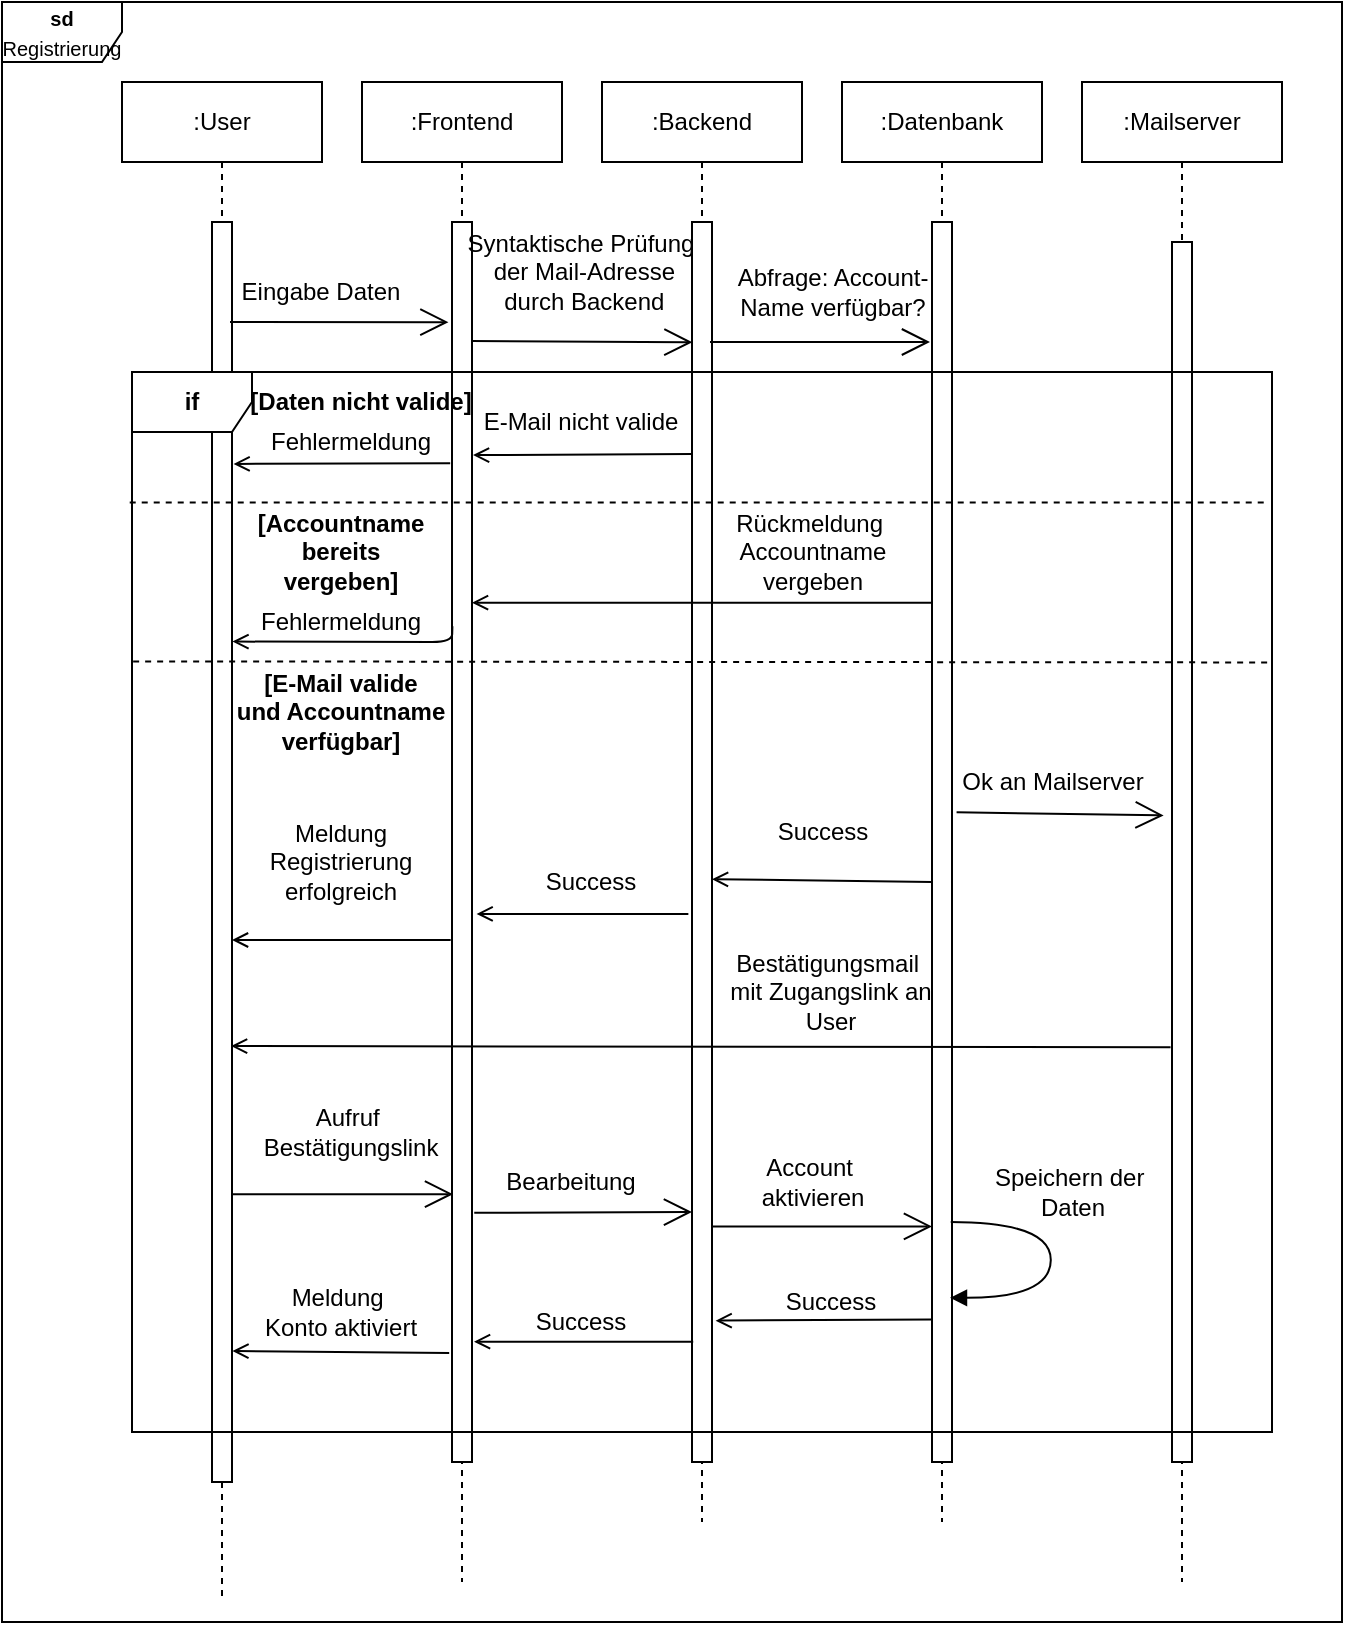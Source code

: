 <mxfile version="13.0.1" type="github"><diagram id="-3CYewLbxxC5UYUn9yij" name="Page-1"><mxGraphModel dx="746" dy="471" grid="1" gridSize="10" guides="1" tooltips="1" connect="1" arrows="1" fold="1" page="1" pageScale="1" pageWidth="827" pageHeight="1169" math="0" shadow="0"><root><mxCell id="0"/><mxCell id="1" parent="0"/><mxCell id="fmcX9gUHciAQbALgN0RA-1" value=":Frontend" style="shape=umlLifeline;perimeter=lifelinePerimeter;whiteSpace=wrap;html=1;container=1;collapsible=0;recursiveResize=0;outlineConnect=0;" vertex="1" parent="1"><mxGeometry x="360" y="50" width="100" height="750" as="geometry"/></mxCell><mxCell id="fmcX9gUHciAQbALgN0RA-10" value="" style="html=1;points=[];perimeter=orthogonalPerimeter;" vertex="1" parent="fmcX9gUHciAQbALgN0RA-1"><mxGeometry x="45" y="70" width="10" height="620" as="geometry"/></mxCell><mxCell id="fmcX9gUHciAQbALgN0RA-2" value=":User" style="shape=umlLifeline;perimeter=lifelinePerimeter;whiteSpace=wrap;html=1;container=1;collapsible=0;recursiveResize=0;outlineConnect=0;" vertex="1" parent="1"><mxGeometry x="240" y="50" width="100" height="760" as="geometry"/></mxCell><mxCell id="fmcX9gUHciAQbALgN0RA-7" value="" style="html=1;points=[];perimeter=orthogonalPerimeter;" vertex="1" parent="fmcX9gUHciAQbALgN0RA-2"><mxGeometry x="45" y="70" width="10" height="630" as="geometry"/></mxCell><mxCell id="fmcX9gUHciAQbALgN0RA-3" value=":Backend" style="shape=umlLifeline;perimeter=lifelinePerimeter;whiteSpace=wrap;html=1;container=1;collapsible=0;recursiveResize=0;outlineConnect=0;" vertex="1" parent="1"><mxGeometry x="480" y="50" width="100" height="720" as="geometry"/></mxCell><mxCell id="fmcX9gUHciAQbALgN0RA-11" value="" style="html=1;points=[];perimeter=orthogonalPerimeter;" vertex="1" parent="fmcX9gUHciAQbALgN0RA-3"><mxGeometry x="45" y="70" width="10" height="620" as="geometry"/></mxCell><mxCell id="fmcX9gUHciAQbALgN0RA-4" value=":Datenbank" style="shape=umlLifeline;perimeter=lifelinePerimeter;whiteSpace=wrap;html=1;container=1;collapsible=0;recursiveResize=0;outlineConnect=0;" vertex="1" parent="1"><mxGeometry x="600" y="50" width="100" height="720" as="geometry"/></mxCell><mxCell id="fmcX9gUHciAQbALgN0RA-12" value="" style="html=1;points=[];perimeter=orthogonalPerimeter;" vertex="1" parent="fmcX9gUHciAQbALgN0RA-4"><mxGeometry x="45" y="70" width="10" height="620" as="geometry"/></mxCell><mxCell id="fmcX9gUHciAQbALgN0RA-5" value=":Mailserver" style="shape=umlLifeline;perimeter=lifelinePerimeter;whiteSpace=wrap;html=1;container=1;collapsible=0;recursiveResize=0;outlineConnect=0;" vertex="1" parent="1"><mxGeometry x="720" y="50" width="100" height="750" as="geometry"/></mxCell><mxCell id="fmcX9gUHciAQbALgN0RA-13" value="" style="html=1;points=[];perimeter=orthogonalPerimeter;" vertex="1" parent="fmcX9gUHciAQbALgN0RA-5"><mxGeometry x="45" y="80" width="10" height="610" as="geometry"/></mxCell><mxCell id="fmcX9gUHciAQbALgN0RA-8" value="" style="endArrow=open;endFill=1;endSize=12;html=1;entryX=-0.006;entryY=1.002;entryDx=0;entryDy=0;entryPerimeter=0;" edge="1" parent="1" target="fmcX9gUHciAQbALgN0RA-14"><mxGeometry width="160" relative="1" as="geometry"><mxPoint x="294" y="170" as="sourcePoint"/><mxPoint x="400" y="170" as="targetPoint"/></mxGeometry></mxCell><mxCell id="fmcX9gUHciAQbALgN0RA-14" value="Syntaktische Prüfung&lt;br&gt;&amp;nbsp;der&amp;nbsp;Mail-Adresse&lt;br&gt;&amp;nbsp;durch Backend" style="text;html=1;align=center;verticalAlign=middle;resizable=0;points=[];autosize=1;" vertex="1" parent="1"><mxGeometry x="404" y="120" width="130" height="50" as="geometry"/></mxCell><mxCell id="fmcX9gUHciAQbALgN0RA-15" value="" style="endArrow=open;endFill=1;endSize=12;html=1;entryX=0.022;entryY=0.097;entryDx=0;entryDy=0;entryPerimeter=0;exitX=0.967;exitY=0.096;exitDx=0;exitDy=0;exitPerimeter=0;" edge="1" parent="1" source="fmcX9gUHciAQbALgN0RA-10" target="fmcX9gUHciAQbALgN0RA-11"><mxGeometry width="160" relative="1" as="geometry"><mxPoint x="420" y="180" as="sourcePoint"/><mxPoint x="520" y="174" as="targetPoint"/></mxGeometry></mxCell><mxCell id="fmcX9gUHciAQbALgN0RA-16" value="" style="endArrow=open;endFill=1;endSize=12;html=1;" edge="1" parent="1"><mxGeometry width="160" relative="1" as="geometry"><mxPoint x="534" y="180" as="sourcePoint"/><mxPoint x="644" y="180" as="targetPoint"/></mxGeometry></mxCell><mxCell id="fmcX9gUHciAQbALgN0RA-17" value="Abfrage: Account-&lt;br&gt;Name verfügbar?" style="text;html=1;align=center;verticalAlign=middle;resizable=0;points=[];autosize=1;" vertex="1" parent="1"><mxGeometry x="540" y="140" width="110" height="30" as="geometry"/></mxCell><mxCell id="fmcX9gUHciAQbALgN0RA-19" value="[Daten nicht valide]" style="text;html=1;align=center;verticalAlign=middle;resizable=0;points=[];autosize=1;fontStyle=1" vertex="1" parent="1"><mxGeometry x="294" y="200" width="130" height="20" as="geometry"/></mxCell><mxCell id="fmcX9gUHciAQbALgN0RA-22" value="" style="endArrow=none;endFill=0;endSize=12;html=1;startArrow=open;startFill=0;entryX=-0.033;entryY=0.187;entryDx=0;entryDy=0;entryPerimeter=0;exitX=1.05;exitY=0.188;exitDx=0;exitDy=0;exitPerimeter=0;" edge="1" parent="1" source="fmcX9gUHciAQbALgN0RA-10" target="fmcX9gUHciAQbALgN0RA-11"><mxGeometry width="160" relative="1" as="geometry"><mxPoint x="419" y="240" as="sourcePoint"/><mxPoint x="519" y="240" as="targetPoint"/></mxGeometry></mxCell><mxCell id="fmcX9gUHciAQbALgN0RA-23" value="E-Mail nicht valide" style="text;html=1;align=center;verticalAlign=middle;resizable=0;points=[];autosize=1;" vertex="1" parent="1"><mxGeometry x="414" y="210" width="110" height="20" as="geometry"/></mxCell><mxCell id="fmcX9gUHciAQbALgN0RA-24" value="" style="endArrow=none;endFill=0;endSize=12;html=1;startArrow=open;startFill=0;entryX=1.001;entryY=1.033;entryDx=0;entryDy=0;entryPerimeter=0;exitX=1.078;exitY=0.192;exitDx=0;exitDy=0;exitPerimeter=0;" edge="1" parent="1" source="fmcX9gUHciAQbALgN0RA-7" target="fmcX9gUHciAQbALgN0RA-25"><mxGeometry width="160" relative="1" as="geometry"><mxPoint x="300" y="250" as="sourcePoint"/><mxPoint x="400" y="250" as="targetPoint"/></mxGeometry></mxCell><mxCell id="fmcX9gUHciAQbALgN0RA-25" value="Fehlermeldung" style="text;html=1;align=center;verticalAlign=middle;resizable=0;points=[];autosize=1;" vertex="1" parent="1"><mxGeometry x="304" y="220" width="100" height="20" as="geometry"/></mxCell><mxCell id="fmcX9gUHciAQbALgN0RA-26" value="[Accountname&lt;br&gt;bereits &lt;br&gt;vergeben]" style="text;html=1;align=center;verticalAlign=middle;resizable=0;points=[];autosize=1;fontStyle=1" vertex="1" parent="1"><mxGeometry x="299" y="260" width="100" height="50" as="geometry"/></mxCell><mxCell id="fmcX9gUHciAQbALgN0RA-28" value="" style="endArrow=none;endFill=0;endSize=12;html=1;startArrow=open;startFill=0;entryX=-0.006;entryY=0.307;entryDx=0;entryDy=0;entryPerimeter=0;" edge="1" parent="1" source="fmcX9gUHciAQbALgN0RA-10" target="fmcX9gUHciAQbALgN0RA-12"><mxGeometry width="160" relative="1" as="geometry"><mxPoint x="540" y="340" as="sourcePoint"/><mxPoint x="640" y="340" as="targetPoint"/></mxGeometry></mxCell><mxCell id="fmcX9gUHciAQbALgN0RA-29" value="Rückmeldung&amp;nbsp;&lt;br&gt;Accountname&lt;br&gt;vergeben" style="text;html=1;align=center;verticalAlign=middle;resizable=0;points=[];autosize=1;" vertex="1" parent="1"><mxGeometry x="540" y="260" width="90" height="50" as="geometry"/></mxCell><mxCell id="fmcX9gUHciAQbALgN0RA-30" value="" style="endArrow=none;endFill=0;endSize=12;html=1;startArrow=open;startFill=0;entryX=0.02;entryY=0.326;entryDx=0;entryDy=0;entryPerimeter=0;exitX=1.022;exitY=0.333;exitDx=0;exitDy=0;exitPerimeter=0;" edge="1" parent="1" source="fmcX9gUHciAQbALgN0RA-7" target="fmcX9gUHciAQbALgN0RA-10"><mxGeometry width="160" relative="1" as="geometry"><mxPoint x="295" y="349" as="sourcePoint"/><mxPoint x="400" y="350" as="targetPoint"/><Array as="points"><mxPoint x="405" y="330"/></Array></mxGeometry></mxCell><mxCell id="fmcX9gUHciAQbALgN0RA-31" value="Fehlermeldung" style="text;html=1;align=center;verticalAlign=middle;resizable=0;points=[];autosize=1;" vertex="1" parent="1"><mxGeometry x="299" y="310" width="100" height="20" as="geometry"/></mxCell><mxCell id="fmcX9gUHciAQbALgN0RA-32" value="[E-Mail valide &lt;br&gt;und Accountname&lt;br&gt;verfügbar]" style="text;html=1;align=center;verticalAlign=middle;resizable=0;points=[];autosize=1;fontStyle=1" vertex="1" parent="1"><mxGeometry x="289" y="340" width="120" height="50" as="geometry"/></mxCell><mxCell id="fmcX9gUHciAQbALgN0RA-33" value="" style="endArrow=open;endFill=1;endSize=12;html=1;exitX=1.229;exitY=0.476;exitDx=0;exitDy=0;exitPerimeter=0;entryX=-0.418;entryY=0.47;entryDx=0;entryDy=0;entryPerimeter=0;" edge="1" parent="1" source="fmcX9gUHciAQbALgN0RA-12" target="fmcX9gUHciAQbALgN0RA-13"><mxGeometry width="160" relative="1" as="geometry"><mxPoint x="670" y="490" as="sourcePoint"/><mxPoint x="760" y="490" as="targetPoint"/></mxGeometry></mxCell><mxCell id="fmcX9gUHciAQbALgN0RA-34" value="Ok an Mailserver" style="text;html=1;align=center;verticalAlign=middle;resizable=0;points=[];autosize=1;" vertex="1" parent="1"><mxGeometry x="650" y="390" width="110" height="20" as="geometry"/></mxCell><mxCell id="fmcX9gUHciAQbALgN0RA-36" value="Speichern der&amp;nbsp;&lt;br&gt;Daten" style="text;html=1;align=center;verticalAlign=middle;resizable=0;points=[];autosize=1;" vertex="1" parent="1"><mxGeometry x="670" y="590" width="90" height="30" as="geometry"/></mxCell><mxCell id="fmcX9gUHciAQbALgN0RA-37" value="" style="endArrow=none;endFill=0;endSize=12;html=1;startArrow=open;startFill=0;exitX=1;exitY=0.53;exitDx=0;exitDy=0;exitPerimeter=0;" edge="1" parent="1" source="fmcX9gUHciAQbALgN0RA-11"><mxGeometry width="160" relative="1" as="geometry"><mxPoint x="540" y="500" as="sourcePoint"/><mxPoint x="645" y="450" as="targetPoint"/></mxGeometry></mxCell><mxCell id="fmcX9gUHciAQbALgN0RA-38" value="" style="endArrow=none;endFill=0;endSize=12;html=1;startArrow=open;startFill=0;exitX=1.229;exitY=0.558;exitDx=0;exitDy=0;exitPerimeter=0;entryX=-0.182;entryY=0.558;entryDx=0;entryDy=0;entryPerimeter=0;" edge="1" parent="1" source="fmcX9gUHciAQbALgN0RA-10" target="fmcX9gUHciAQbALgN0RA-11"><mxGeometry width="160" relative="1" as="geometry"><mxPoint x="424" y="510" as="sourcePoint"/><mxPoint x="524" y="510" as="targetPoint"/></mxGeometry></mxCell><mxCell id="fmcX9gUHciAQbALgN0RA-39" value="Success&lt;br&gt;" style="text;html=1;align=center;verticalAlign=middle;resizable=0;points=[];autosize=1;" vertex="1" parent="1"><mxGeometry x="560" y="415" width="60" height="20" as="geometry"/></mxCell><mxCell id="fmcX9gUHciAQbALgN0RA-40" value="Success" style="text;html=1;align=center;verticalAlign=middle;resizable=0;points=[];autosize=1;" vertex="1" parent="1"><mxGeometry x="444" y="440" width="60" height="20" as="geometry"/></mxCell><mxCell id="fmcX9gUHciAQbALgN0RA-41" value="Meldung&lt;br&gt;Registrierung&lt;br&gt;erfolgreich" style="text;html=1;align=center;verticalAlign=middle;resizable=0;points=[];autosize=1;" vertex="1" parent="1"><mxGeometry x="304" y="415" width="90" height="50" as="geometry"/></mxCell><mxCell id="fmcX9gUHciAQbALgN0RA-42" value="Bestätigungsmail&amp;nbsp;&lt;br&gt;mit Zugangslink an&lt;br&gt;User" style="text;html=1;align=center;verticalAlign=middle;resizable=0;points=[];autosize=1;" vertex="1" parent="1"><mxGeometry x="534" y="480" width="120" height="50" as="geometry"/></mxCell><mxCell id="fmcX9gUHciAQbALgN0RA-45" value="Aufruf&amp;nbsp;&lt;br&gt;Bestätigungslink" style="text;html=1;align=center;verticalAlign=middle;resizable=0;points=[];autosize=1;" vertex="1" parent="1"><mxGeometry x="304" y="560" width="100" height="30" as="geometry"/></mxCell><mxCell id="fmcX9gUHciAQbALgN0RA-46" value="Bearbeitung&lt;br&gt;" style="text;html=1;align=center;verticalAlign=middle;resizable=0;points=[];autosize=1;" vertex="1" parent="1"><mxGeometry x="424" y="590" width="80" height="20" as="geometry"/></mxCell><mxCell id="fmcX9gUHciAQbALgN0RA-47" value="Account&amp;nbsp;&lt;br&gt;aktivieren" style="text;html=1;align=center;verticalAlign=middle;resizable=0;points=[];autosize=1;" vertex="1" parent="1"><mxGeometry x="550" y="585" width="70" height="30" as="geometry"/></mxCell><mxCell id="fmcX9gUHciAQbALgN0RA-48" value="Success&lt;br&gt;" style="text;html=1;align=center;verticalAlign=middle;resizable=0;points=[];autosize=1;" vertex="1" parent="1"><mxGeometry x="564" y="650" width="60" height="20" as="geometry"/></mxCell><mxCell id="fmcX9gUHciAQbALgN0RA-49" value="Success" style="text;html=1;align=center;verticalAlign=middle;resizable=0;points=[];autosize=1;" vertex="1" parent="1"><mxGeometry x="439" y="660" width="60" height="20" as="geometry"/></mxCell><mxCell id="fmcX9gUHciAQbALgN0RA-50" value="Meldung&amp;nbsp;&lt;br&gt;Konto aktiviert" style="text;html=1;align=center;verticalAlign=middle;resizable=0;points=[];autosize=1;" vertex="1" parent="1"><mxGeometry x="304" y="650" width="90" height="30" as="geometry"/></mxCell><mxCell id="fmcX9gUHciAQbALgN0RA-52" value="" style="endArrow=none;endFill=0;endSize=12;html=1;startArrow=open;startFill=0;entryX=-0.065;entryY=0.579;entryDx=0;entryDy=0;entryPerimeter=0;" edge="1" parent="1" target="fmcX9gUHciAQbALgN0RA-10"><mxGeometry width="160" relative="1" as="geometry"><mxPoint x="295" y="479" as="sourcePoint"/><mxPoint x="406" y="510.26" as="targetPoint"/></mxGeometry></mxCell><mxCell id="fmcX9gUHciAQbALgN0RA-53" value="" style="endArrow=none;endFill=0;endSize=12;html=1;startArrow=open;startFill=0;entryX=-0.071;entryY=0.66;entryDx=0;entryDy=0;entryPerimeter=0;exitX=0.952;exitY=0.654;exitDx=0;exitDy=0;exitPerimeter=0;" edge="1" parent="1" source="fmcX9gUHciAQbALgN0RA-7" target="fmcX9gUHciAQbALgN0RA-13"><mxGeometry width="160" relative="1" as="geometry"><mxPoint x="550" y="570" as="sourcePoint"/><mxPoint x="710" y="570" as="targetPoint"/></mxGeometry></mxCell><mxCell id="fmcX9gUHciAQbALgN0RA-54" value="" style="endArrow=open;endFill=1;endSize=12;html=1;entryX=0.053;entryY=0.784;entryDx=0;entryDy=0;entryPerimeter=0;" edge="1" parent="1" source="fmcX9gUHciAQbALgN0RA-7" target="fmcX9gUHciAQbALgN0RA-10"><mxGeometry width="160" relative="1" as="geometry"><mxPoint x="294" y="630" as="sourcePoint"/><mxPoint x="400" y="630" as="targetPoint"/></mxGeometry></mxCell><mxCell id="fmcX9gUHciAQbALgN0RA-55" value="" style="endArrow=open;endFill=1;endSize=12;html=1;exitX=1.112;exitY=0.799;exitDx=0;exitDy=0;exitPerimeter=0;" edge="1" parent="1" source="fmcX9gUHciAQbALgN0RA-10"><mxGeometry width="160" relative="1" as="geometry"><mxPoint x="414" y="630" as="sourcePoint"/><mxPoint x="525" y="615" as="targetPoint"/></mxGeometry></mxCell><mxCell id="fmcX9gUHciAQbALgN0RA-56" value="" style="endArrow=open;endFill=1;endSize=12;html=1;exitX=1.032;exitY=0.81;exitDx=0;exitDy=0;exitPerimeter=0;" edge="1" parent="1" source="fmcX9gUHciAQbALgN0RA-11" target="fmcX9gUHciAQbALgN0RA-12"><mxGeometry width="160" relative="1" as="geometry"><mxPoint x="540" y="630" as="sourcePoint"/><mxPoint x="640" y="630" as="targetPoint"/></mxGeometry></mxCell><mxCell id="fmcX9gUHciAQbALgN0RA-57" value="" style="endArrow=none;endFill=0;endSize=12;html=1;startArrow=open;startFill=0;entryX=-0.016;entryY=0.885;entryDx=0;entryDy=0;entryPerimeter=0;exitX=1.18;exitY=0.886;exitDx=0;exitDy=0;exitPerimeter=0;" edge="1" parent="1" source="fmcX9gUHciAQbALgN0RA-11" target="fmcX9gUHciAQbALgN0RA-12"><mxGeometry width="160" relative="1" as="geometry"><mxPoint x="540" y="700" as="sourcePoint"/><mxPoint x="640" y="700" as="targetPoint"/></mxGeometry></mxCell><mxCell id="fmcX9gUHciAQbALgN0RA-58" value="" style="endArrow=none;endFill=0;endSize=12;html=1;startArrow=open;startFill=0;entryX=0.06;entryY=0.903;entryDx=0;entryDy=0;entryPerimeter=0;exitX=1.1;exitY=0.903;exitDx=0;exitDy=0;exitPerimeter=0;" edge="1" parent="1" source="fmcX9gUHciAQbALgN0RA-10" target="fmcX9gUHciAQbALgN0RA-11"><mxGeometry width="160" relative="1" as="geometry"><mxPoint x="420" y="710" as="sourcePoint"/><mxPoint x="520" y="710" as="targetPoint"/></mxGeometry></mxCell><mxCell id="fmcX9gUHciAQbALgN0RA-59" value="" style="endArrow=none;endFill=0;endSize=12;html=1;startArrow=open;startFill=0;entryX=-0.14;entryY=0.912;entryDx=0;entryDy=0;entryPerimeter=0;exitX=1.02;exitY=0.896;exitDx=0;exitDy=0;exitPerimeter=0;" edge="1" parent="1" source="fmcX9gUHciAQbALgN0RA-7" target="fmcX9gUHciAQbALgN0RA-10"><mxGeometry width="160" relative="1" as="geometry"><mxPoint x="309" y="720" as="sourcePoint"/><mxPoint x="399" y="720" as="targetPoint"/></mxGeometry></mxCell><mxCell id="fmcX9gUHciAQbALgN0RA-60" value="" style="endArrow=none;dashed=1;html=1;exitX=-0.002;exitY=0.123;exitDx=0;exitDy=0;exitPerimeter=0;entryX=0.998;entryY=0.123;entryDx=0;entryDy=0;entryPerimeter=0;" edge="1" parent="1" source="fmcX9gUHciAQbALgN0RA-18" target="fmcX9gUHciAQbALgN0RA-18"><mxGeometry width="50" height="50" relative="1" as="geometry"><mxPoint x="450" y="200" as="sourcePoint"/><mxPoint x="500" y="150" as="targetPoint"/></mxGeometry></mxCell><mxCell id="fmcX9gUHciAQbALgN0RA-61" value="" style="endArrow=none;dashed=1;html=1;exitX=0.001;exitY=0.273;exitDx=0;exitDy=0;exitPerimeter=0;entryX=0.999;entryY=0.274;entryDx=0;entryDy=0;entryPerimeter=0;" edge="1" parent="1" source="fmcX9gUHciAQbALgN0RA-18" target="fmcX9gUHciAQbALgN0RA-18"><mxGeometry width="50" height="50" relative="1" as="geometry"><mxPoint x="244.43" y="370" as="sourcePoint"/><mxPoint x="815" y="371.59" as="targetPoint"/></mxGeometry></mxCell><mxCell id="fmcX9gUHciAQbALgN0RA-9" value="Eingabe Daten" style="text;html=1;align=center;verticalAlign=middle;resizable=0;points=[];autosize=1;" vertex="1" parent="1"><mxGeometry x="294" y="145" width="90" height="20" as="geometry"/></mxCell><mxCell id="fmcX9gUHciAQbALgN0RA-64" value="" style="html=1;verticalAlign=bottom;endArrow=block;labelBackgroundColor=none;fontFamily=Verdana;fontSize=12;elbow=vertical;edgeStyle=orthogonalEdgeStyle;curved=1;entryX=1;entryY=0.286;entryPerimeter=0;" edge="1" parent="1"><mxGeometry relative="1" as="geometry"><mxPoint x="654.38" y="620" as="sourcePoint"/><mxPoint x="654" y="657.92" as="targetPoint"/><Array as="points"><mxPoint x="704.38" y="620"/><mxPoint x="704.38" y="658"/></Array></mxGeometry></mxCell><mxCell id="fmcX9gUHciAQbALgN0RA-18" value="&lt;b&gt;if&lt;/b&gt;" style="shape=umlFrame;whiteSpace=wrap;html=1;" vertex="1" parent="1"><mxGeometry x="245" y="195" width="570" height="530" as="geometry"/></mxCell><mxCell id="fmcX9gUHciAQbALgN0RA-65" value="&lt;font style=&quot;font-size: 10px&quot;&gt;&lt;b&gt;sd&lt;/b&gt; Registrierung&lt;/font&gt;" style="shape=umlFrame;whiteSpace=wrap;html=1;" vertex="1" parent="1"><mxGeometry x="180" y="10" width="670" height="810" as="geometry"/></mxCell></root></mxGraphModel></diagram></mxfile>